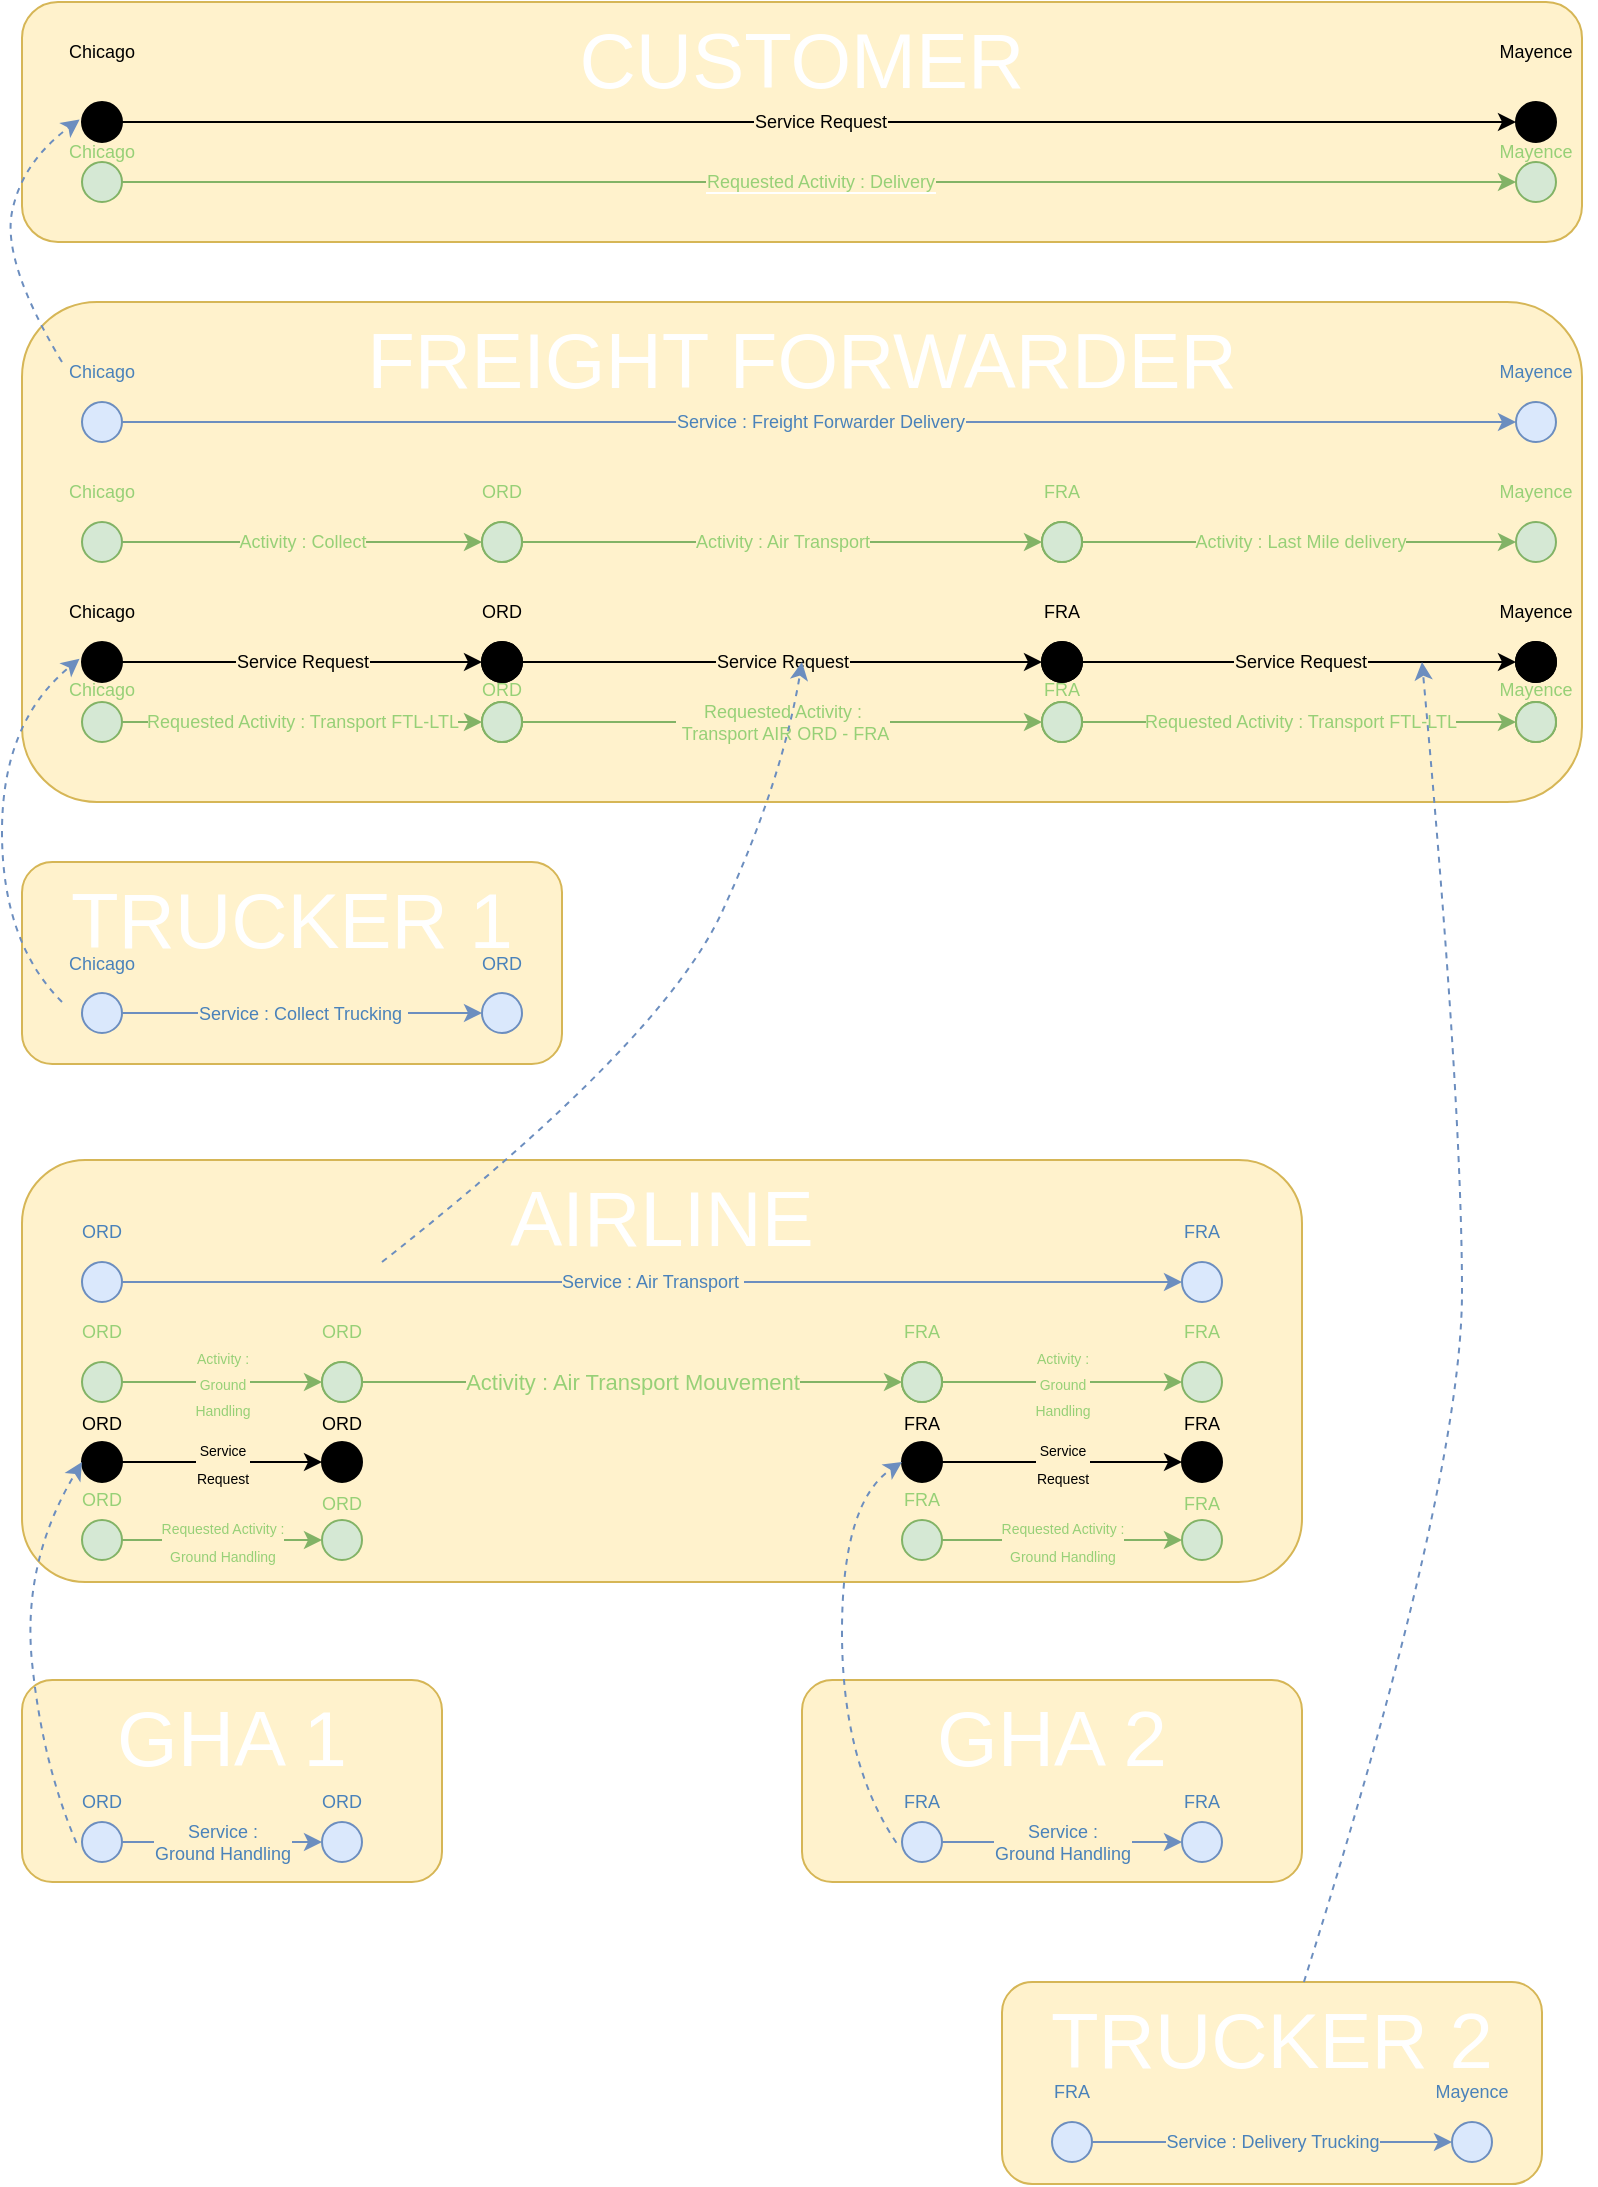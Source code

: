 <mxfile version="20.2.3" type="device"><diagram id="XzQ4IPcyaXoA3SfGel11" name="Page-1"><mxGraphModel dx="917" dy="548" grid="0" gridSize="10" guides="1" tooltips="1" connect="1" arrows="1" fold="1" page="1" pageScale="1" pageWidth="827" pageHeight="1169" math="0" shadow="0"><root><mxCell id="0"/><mxCell id="1" parent="0"/><mxCell id="B-zjgrYB6mLhKeow5yjg-232" value="&lt;font style=&quot;font-size: 39px;&quot;&gt;TRUCKER 2&lt;/font&gt;" style="rounded=1;whiteSpace=wrap;html=1;fontSize=9;strokeColor=#d6b656;fillColor=#fff2cc;fontColor=#FFFFFF;verticalAlign=top;" vertex="1" parent="1"><mxGeometry x="530" y="1060" width="270" height="101" as="geometry"/></mxCell><mxCell id="B-zjgrYB6mLhKeow5yjg-231" value="&lt;font style=&quot;font-size: 39px;&quot;&gt;GHA 2&lt;/font&gt;" style="rounded=1;whiteSpace=wrap;html=1;fontSize=9;strokeColor=#d6b656;fillColor=#fff2cc;fontColor=#FFFFFF;verticalAlign=top;" vertex="1" parent="1"><mxGeometry x="430" y="909" width="250" height="101" as="geometry"/></mxCell><mxCell id="B-zjgrYB6mLhKeow5yjg-229" value="&lt;font style=&quot;font-size: 39px;&quot;&gt;GHA 1&lt;/font&gt;" style="rounded=1;whiteSpace=wrap;html=1;fontSize=9;strokeColor=#d6b656;fillColor=#fff2cc;fontColor=#FFFFFF;verticalAlign=top;" vertex="1" parent="1"><mxGeometry x="40" y="909" width="210" height="101" as="geometry"/></mxCell><mxCell id="B-zjgrYB6mLhKeow5yjg-228" value="&lt;font style=&quot;font-size: 39px;&quot;&gt;AIRLINE&lt;/font&gt;" style="rounded=1;whiteSpace=wrap;html=1;fontSize=9;strokeColor=#d6b656;fillColor=#fff2cc;fontColor=#FFFFFF;verticalAlign=top;" vertex="1" parent="1"><mxGeometry x="40" y="649" width="640" height="211" as="geometry"/></mxCell><mxCell id="B-zjgrYB6mLhKeow5yjg-227" value="&lt;font style=&quot;font-size: 39px;&quot;&gt;TRUCKER 1&lt;/font&gt;" style="rounded=1;whiteSpace=wrap;html=1;fontSize=9;strokeColor=#d6b656;fillColor=#fff2cc;fontColor=#FFFFFF;verticalAlign=top;" vertex="1" parent="1"><mxGeometry x="40" y="500" width="270" height="101" as="geometry"/></mxCell><mxCell id="B-zjgrYB6mLhKeow5yjg-226" value="&lt;font style=&quot;font-size: 39px;&quot;&gt;FREIGHT FORWARDER&lt;/font&gt;" style="rounded=1;whiteSpace=wrap;html=1;fontSize=9;strokeColor=#d6b656;fillColor=#fff2cc;fontColor=#FFFFFF;verticalAlign=top;" vertex="1" parent="1"><mxGeometry x="40" y="220" width="780" height="250" as="geometry"/></mxCell><mxCell id="B-zjgrYB6mLhKeow5yjg-225" value="&lt;font style=&quot;font-size: 39px;&quot;&gt;CUSTOMER&lt;/font&gt;" style="rounded=1;whiteSpace=wrap;html=1;fontSize=9;strokeColor=#d6b656;fillColor=#fff2cc;fontColor=#FFFFFF;verticalAlign=top;" vertex="1" parent="1"><mxGeometry x="40" y="70" width="780" height="120" as="geometry"/></mxCell><mxCell id="B-zjgrYB6mLhKeow5yjg-1" value="&lt;font style=&quot;font-size: 9px;&quot;&gt;Service Request&lt;/font&gt;" style="endArrow=classic;html=1;rounded=0;startArrow=none;entryX=0;entryY=0.5;entryDx=0;entryDy=0;fontSize=9;labelBackgroundColor=#FFF2CC;" edge="1" parent="1" source="B-zjgrYB6mLhKeow5yjg-2" target="B-zjgrYB6mLhKeow5yjg-4"><mxGeometry width="50" height="50" relative="1" as="geometry"><mxPoint x="80" y="130" as="sourcePoint"/><mxPoint x="1000" y="130" as="targetPoint"/><Array as="points"><mxPoint x="440" y="130"/></Array></mxGeometry></mxCell><mxCell id="B-zjgrYB6mLhKeow5yjg-2" value="" style="ellipse;whiteSpace=wrap;html=1;fillColor=#000000;fontSize=9;" vertex="1" parent="1"><mxGeometry x="70" y="120" width="20" height="20" as="geometry"/></mxCell><mxCell id="B-zjgrYB6mLhKeow5yjg-3" value="" style="endArrow=none;html=1;rounded=0;fontSize=9;" edge="1" parent="1" target="B-zjgrYB6mLhKeow5yjg-2"><mxGeometry width="50" height="50" relative="1" as="geometry"><mxPoint x="80" y="130" as="sourcePoint"/><mxPoint x="1000" y="130" as="targetPoint"/></mxGeometry></mxCell><mxCell id="B-zjgrYB6mLhKeow5yjg-4" value="" style="ellipse;whiteSpace=wrap;html=1;strokeColor=#000000;fillColor=#000000;fontSize=9;" vertex="1" parent="1"><mxGeometry x="787" y="120" width="20" height="20" as="geometry"/></mxCell><mxCell id="B-zjgrYB6mLhKeow5yjg-5" value="Chicago" style="text;html=1;strokeColor=none;fillColor=none;align=center;verticalAlign=middle;whiteSpace=wrap;rounded=0;fontSize=9;" vertex="1" parent="1"><mxGeometry x="50" y="80" width="60" height="30" as="geometry"/></mxCell><mxCell id="B-zjgrYB6mLhKeow5yjg-6" value="Mayence" style="text;html=1;strokeColor=none;fillColor=none;align=center;verticalAlign=middle;whiteSpace=wrap;rounded=0;fontSize=9;" vertex="1" parent="1"><mxGeometry x="767" y="80" width="60" height="30" as="geometry"/></mxCell><mxCell id="B-zjgrYB6mLhKeow5yjg-13" value="&lt;font color=&quot;#4a82ba&quot; style=&quot;font-size: 9px;&quot;&gt;Service : Freight Forwarder Delivery&lt;/font&gt;" style="endArrow=classic;html=1;rounded=0;startArrow=none;fillColor=#dae8fc;strokeColor=#6c8ebf;entryX=0;entryY=0.5;entryDx=0;entryDy=0;fontSize=9;labelBackgroundColor=#FFF2CC;" edge="1" parent="1" source="B-zjgrYB6mLhKeow5yjg-14" target="B-zjgrYB6mLhKeow5yjg-16"><mxGeometry width="50" height="50" relative="1" as="geometry"><mxPoint x="80" y="280" as="sourcePoint"/><mxPoint x="1010" y="280" as="targetPoint"/></mxGeometry></mxCell><mxCell id="B-zjgrYB6mLhKeow5yjg-14" value="" style="ellipse;whiteSpace=wrap;html=1;fillColor=#dae8fc;strokeColor=#6c8ebf;fontSize=9;" vertex="1" parent="1"><mxGeometry x="70" y="270" width="20" height="20" as="geometry"/></mxCell><mxCell id="B-zjgrYB6mLhKeow5yjg-15" value="" style="endArrow=none;html=1;rounded=0;fontSize=9;" edge="1" parent="1" target="B-zjgrYB6mLhKeow5yjg-14"><mxGeometry width="50" height="50" relative="1" as="geometry"><mxPoint x="80" y="280" as="sourcePoint"/><mxPoint x="1000" y="280" as="targetPoint"/></mxGeometry></mxCell><mxCell id="B-zjgrYB6mLhKeow5yjg-16" value="" style="ellipse;whiteSpace=wrap;html=1;strokeColor=#6c8ebf;fillColor=#dae8fc;fontSize=9;" vertex="1" parent="1"><mxGeometry x="787" y="270" width="20" height="20" as="geometry"/></mxCell><mxCell id="B-zjgrYB6mLhKeow5yjg-17" value="&lt;font color=&quot;#4a82ba&quot; style=&quot;font-size: 9px;&quot;&gt;Chicago&lt;/font&gt;" style="text;html=1;strokeColor=none;fillColor=none;align=center;verticalAlign=middle;whiteSpace=wrap;rounded=0;fontSize=9;" vertex="1" parent="1"><mxGeometry x="50" y="240" width="60" height="30" as="geometry"/></mxCell><mxCell id="B-zjgrYB6mLhKeow5yjg-18" value="&lt;font color=&quot;#4a82ba&quot; style=&quot;font-size: 9px;&quot;&gt;Mayence&lt;/font&gt;" style="text;html=1;strokeColor=none;fillColor=none;align=center;verticalAlign=middle;whiteSpace=wrap;rounded=0;fontSize=9;" vertex="1" parent="1"><mxGeometry x="767" y="240" width="60" height="30" as="geometry"/></mxCell><mxCell id="B-zjgrYB6mLhKeow5yjg-19" value="&lt;font style=&quot;font-size: 9px; background-color: rgb(255, 242, 204);&quot; color=&quot;#97d077&quot;&gt;Requested Activity : Delivery&lt;/font&gt;" style="endArrow=classic;html=1;rounded=0;startArrow=none;fillColor=#d5e8d4;strokeColor=#82b366;entryX=0;entryY=0.5;entryDx=0;entryDy=0;fontSize=9;" edge="1" parent="1" source="B-zjgrYB6mLhKeow5yjg-20" target="B-zjgrYB6mLhKeow5yjg-22"><mxGeometry width="50" height="50" relative="1" as="geometry"><mxPoint x="80" y="160" as="sourcePoint"/><mxPoint x="1000" y="160" as="targetPoint"/></mxGeometry></mxCell><mxCell id="B-zjgrYB6mLhKeow5yjg-20" value="" style="ellipse;whiteSpace=wrap;html=1;fillColor=#d5e8d4;strokeColor=#82b366;fontSize=9;" vertex="1" parent="1"><mxGeometry x="70" y="150" width="20" height="20" as="geometry"/></mxCell><mxCell id="B-zjgrYB6mLhKeow5yjg-21" value="" style="endArrow=none;html=1;rounded=0;fontSize=9;" edge="1" parent="1" target="B-zjgrYB6mLhKeow5yjg-20"><mxGeometry width="50" height="50" relative="1" as="geometry"><mxPoint x="80" y="160" as="sourcePoint"/><mxPoint x="1000" y="160" as="targetPoint"/></mxGeometry></mxCell><mxCell id="B-zjgrYB6mLhKeow5yjg-22" value="" style="ellipse;whiteSpace=wrap;html=1;strokeColor=#82b366;fillColor=#d5e8d4;fontSize=9;" vertex="1" parent="1"><mxGeometry x="787" y="150" width="20" height="20" as="geometry"/></mxCell><mxCell id="B-zjgrYB6mLhKeow5yjg-23" value="&lt;font color=&quot;#97d077&quot; style=&quot;font-size: 9px;&quot;&gt;Chicago&lt;/font&gt;" style="text;html=1;strokeColor=none;fillColor=none;align=center;verticalAlign=middle;whiteSpace=wrap;rounded=0;fontSize=9;" vertex="1" parent="1"><mxGeometry x="50" y="130" width="60" height="30" as="geometry"/></mxCell><mxCell id="B-zjgrYB6mLhKeow5yjg-24" value="&lt;font color=&quot;#97d077&quot; style=&quot;font-size: 9px;&quot;&gt;Mayence&lt;/font&gt;" style="text;html=1;strokeColor=none;fillColor=none;align=center;verticalAlign=middle;whiteSpace=wrap;rounded=0;fontSize=9;" vertex="1" parent="1"><mxGeometry x="767" y="130" width="60" height="30" as="geometry"/></mxCell><mxCell id="B-zjgrYB6mLhKeow5yjg-27" value="" style="endArrow=none;html=1;rounded=0;fontSize=9;" edge="1" parent="1"><mxGeometry width="50" height="50" relative="1" as="geometry"><mxPoint x="80" y="310" as="sourcePoint"/><mxPoint x="80" y="310" as="targetPoint"/></mxGeometry></mxCell><mxCell id="B-zjgrYB6mLhKeow5yjg-28" value="&lt;font color=&quot;#97d077&quot; style=&quot;font-size: 9px;&quot;&gt;Activity : Collect&lt;/font&gt;" style="endArrow=classic;html=1;rounded=0;startArrow=none;fillColor=#d5e8d4;strokeColor=#82b366;entryX=0;entryY=0.5;entryDx=0;entryDy=0;fontSize=9;labelBackgroundColor=#FFF2CC;" edge="1" parent="1" source="B-zjgrYB6mLhKeow5yjg-29" target="B-zjgrYB6mLhKeow5yjg-31"><mxGeometry width="50" height="50" relative="1" as="geometry"><mxPoint x="80" y="340" as="sourcePoint"/><mxPoint x="1000" y="340" as="targetPoint"/></mxGeometry></mxCell><mxCell id="B-zjgrYB6mLhKeow5yjg-29" value="" style="ellipse;whiteSpace=wrap;html=1;fillColor=#d5e8d4;strokeColor=#82b366;fontSize=9;" vertex="1" parent="1"><mxGeometry x="70" y="330" width="20" height="20" as="geometry"/></mxCell><mxCell id="B-zjgrYB6mLhKeow5yjg-30" value="" style="endArrow=none;html=1;rounded=0;fontSize=9;" edge="1" parent="1" target="B-zjgrYB6mLhKeow5yjg-29"><mxGeometry width="50" height="50" relative="1" as="geometry"><mxPoint x="80" y="340" as="sourcePoint"/><mxPoint x="1000" y="340" as="targetPoint"/></mxGeometry></mxCell><mxCell id="B-zjgrYB6mLhKeow5yjg-31" value="" style="ellipse;whiteSpace=wrap;html=1;strokeColor=#82b366;fillColor=#d5e8d4;fontSize=9;" vertex="1" parent="1"><mxGeometry x="270" y="330" width="20" height="20" as="geometry"/></mxCell><mxCell id="B-zjgrYB6mLhKeow5yjg-32" value="&lt;font color=&quot;#97d077&quot; style=&quot;font-size: 9px;&quot;&gt;Chicago&lt;/font&gt;" style="text;html=1;strokeColor=none;fillColor=none;align=center;verticalAlign=middle;whiteSpace=wrap;rounded=0;fontSize=9;" vertex="1" parent="1"><mxGeometry x="50" y="300" width="60" height="30" as="geometry"/></mxCell><mxCell id="B-zjgrYB6mLhKeow5yjg-33" value="&lt;font color=&quot;#97d077&quot; style=&quot;font-size: 9px;&quot;&gt;ORD&lt;/font&gt;" style="text;html=1;strokeColor=none;fillColor=none;align=center;verticalAlign=middle;whiteSpace=wrap;rounded=0;fontSize=9;" vertex="1" parent="1"><mxGeometry x="250" y="300" width="60" height="30" as="geometry"/></mxCell><mxCell id="B-zjgrYB6mLhKeow5yjg-34" value="" style="curved=1;endArrow=classic;html=1;rounded=0;dashed=1;fontColor=#97D077;fillColor=#dae8fc;strokeColor=#6c8ebf;entryX=0.313;entryY=-0.04;entryDx=0;entryDy=0;entryPerimeter=0;" edge="1" parent="1" target="B-zjgrYB6mLhKeow5yjg-23"><mxGeometry width="50" height="50" relative="1" as="geometry"><mxPoint x="60" y="250" as="sourcePoint"/><mxPoint x="60" y="130" as="targetPoint"/><Array as="points"><mxPoint x="30" y="200"/><mxPoint x="40" y="150"/></Array></mxGeometry></mxCell><mxCell id="B-zjgrYB6mLhKeow5yjg-35" value="" style="endArrow=none;html=1;rounded=0;fontSize=9;" edge="1" parent="1"><mxGeometry width="50" height="50" relative="1" as="geometry"><mxPoint x="280" y="310" as="sourcePoint"/><mxPoint x="280" y="310" as="targetPoint"/></mxGeometry></mxCell><mxCell id="B-zjgrYB6mLhKeow5yjg-36" value="&lt;font color=&quot;#97d077&quot; style=&quot;font-size: 9px;&quot;&gt;Activity : Air Transport&lt;/font&gt;" style="endArrow=classic;html=1;rounded=0;startArrow=none;fillColor=#d5e8d4;strokeColor=#82b366;entryX=0;entryY=0.5;entryDx=0;entryDy=0;fontSize=9;labelBackgroundColor=#FFF2CC;" edge="1" parent="1" source="B-zjgrYB6mLhKeow5yjg-37" target="B-zjgrYB6mLhKeow5yjg-39"><mxGeometry width="50" height="50" relative="1" as="geometry"><mxPoint x="370" y="340" as="sourcePoint"/><mxPoint x="1290" y="340" as="targetPoint"/></mxGeometry></mxCell><mxCell id="B-zjgrYB6mLhKeow5yjg-37" value="" style="ellipse;whiteSpace=wrap;html=1;fillColor=#d5e8d4;strokeColor=#82b366;fontSize=9;" vertex="1" parent="1"><mxGeometry x="270" y="330" width="20" height="20" as="geometry"/></mxCell><mxCell id="B-zjgrYB6mLhKeow5yjg-38" value="" style="endArrow=none;html=1;rounded=0;fontSize=9;" edge="1" parent="1" target="B-zjgrYB6mLhKeow5yjg-37"><mxGeometry width="50" height="50" relative="1" as="geometry"><mxPoint x="280" y="340" as="sourcePoint"/><mxPoint x="1200" y="340" as="targetPoint"/></mxGeometry></mxCell><mxCell id="B-zjgrYB6mLhKeow5yjg-39" value="" style="ellipse;whiteSpace=wrap;html=1;strokeColor=#82b366;fillColor=#d5e8d4;fontSize=9;" vertex="1" parent="1"><mxGeometry x="550" y="330" width="20" height="20" as="geometry"/></mxCell><mxCell id="B-zjgrYB6mLhKeow5yjg-41" value="&lt;font color=&quot;#97d077&quot; style=&quot;font-size: 9px;&quot;&gt;FRA&lt;/font&gt;" style="text;html=1;strokeColor=none;fillColor=none;align=center;verticalAlign=middle;whiteSpace=wrap;rounded=0;fontSize=9;" vertex="1" parent="1"><mxGeometry x="530" y="300" width="60" height="30" as="geometry"/></mxCell><mxCell id="B-zjgrYB6mLhKeow5yjg-49" value="" style="ellipse;whiteSpace=wrap;html=1;strokeColor=#82b366;fillColor=#d5e8d4;fontSize=9;" vertex="1" parent="1"><mxGeometry x="550" y="330" width="20" height="20" as="geometry"/></mxCell><mxCell id="B-zjgrYB6mLhKeow5yjg-50" value="" style="endArrow=none;html=1;rounded=0;fontSize=9;" edge="1" parent="1"><mxGeometry width="50" height="50" relative="1" as="geometry"><mxPoint x="560" y="310" as="sourcePoint"/><mxPoint x="560" y="310" as="targetPoint"/></mxGeometry></mxCell><mxCell id="B-zjgrYB6mLhKeow5yjg-51" value="&lt;font color=&quot;#97d077&quot; style=&quot;font-size: 9px;&quot;&gt;Activity : Last Mile delivery&lt;/font&gt;" style="endArrow=classic;html=1;rounded=0;startArrow=none;fillColor=#d5e8d4;strokeColor=#82b366;entryX=0;entryY=0.5;entryDx=0;entryDy=0;fontSize=9;labelBackgroundColor=#FFF2CC;" edge="1" parent="1" source="B-zjgrYB6mLhKeow5yjg-52" target="B-zjgrYB6mLhKeow5yjg-54"><mxGeometry width="50" height="50" relative="1" as="geometry"><mxPoint x="507" y="340" as="sourcePoint"/><mxPoint x="1427" y="340" as="targetPoint"/></mxGeometry></mxCell><mxCell id="B-zjgrYB6mLhKeow5yjg-52" value="" style="ellipse;whiteSpace=wrap;html=1;fillColor=#d5e8d4;strokeColor=#82b366;fontSize=9;" vertex="1" parent="1"><mxGeometry x="550" y="330" width="20" height="20" as="geometry"/></mxCell><mxCell id="B-zjgrYB6mLhKeow5yjg-53" value="" style="endArrow=none;html=1;rounded=0;fontSize=9;" edge="1" parent="1" target="B-zjgrYB6mLhKeow5yjg-52"><mxGeometry width="50" height="50" relative="1" as="geometry"><mxPoint x="560" y="340" as="sourcePoint"/><mxPoint x="1480" y="340" as="targetPoint"/></mxGeometry></mxCell><mxCell id="B-zjgrYB6mLhKeow5yjg-54" value="" style="ellipse;whiteSpace=wrap;html=1;strokeColor=#82b366;fillColor=#d5e8d4;fontSize=9;" vertex="1" parent="1"><mxGeometry x="787" y="330" width="20" height="20" as="geometry"/></mxCell><mxCell id="B-zjgrYB6mLhKeow5yjg-55" value="&lt;font color=&quot;#97d077&quot; style=&quot;font-size: 9px;&quot;&gt;Mayence&lt;/font&gt;" style="text;html=1;strokeColor=none;fillColor=none;align=center;verticalAlign=middle;whiteSpace=wrap;rounded=0;fontSize=9;" vertex="1" parent="1"><mxGeometry x="767" y="300" width="60" height="30" as="geometry"/></mxCell><mxCell id="B-zjgrYB6mLhKeow5yjg-56" value="Service Request" style="endArrow=classic;html=1;rounded=0;startArrow=none;exitX=1;exitY=0.5;exitDx=0;exitDy=0;entryX=0;entryY=0.5;entryDx=0;entryDy=0;fontSize=9;labelBackgroundColor=#FFF2CC;" edge="1" parent="1" source="B-zjgrYB6mLhKeow5yjg-57" target="B-zjgrYB6mLhKeow5yjg-59"><mxGeometry width="50" height="50" relative="1" as="geometry"><mxPoint x="80" y="400" as="sourcePoint"/><mxPoint x="1000" y="400" as="targetPoint"/></mxGeometry></mxCell><mxCell id="B-zjgrYB6mLhKeow5yjg-57" value="" style="ellipse;whiteSpace=wrap;html=1;fillColor=#000000;fontSize=9;" vertex="1" parent="1"><mxGeometry x="70" y="390" width="20" height="20" as="geometry"/></mxCell><mxCell id="B-zjgrYB6mLhKeow5yjg-58" value="" style="endArrow=none;html=1;rounded=0;fontSize=9;" edge="1" parent="1" target="B-zjgrYB6mLhKeow5yjg-57"><mxGeometry width="50" height="50" relative="1" as="geometry"><mxPoint x="80" y="400" as="sourcePoint"/><mxPoint x="1000" y="400" as="targetPoint"/></mxGeometry></mxCell><mxCell id="B-zjgrYB6mLhKeow5yjg-60" value="Chicago" style="text;html=1;strokeColor=none;fillColor=none;align=center;verticalAlign=middle;whiteSpace=wrap;rounded=0;fontSize=9;" vertex="1" parent="1"><mxGeometry x="50" y="360" width="60" height="30" as="geometry"/></mxCell><mxCell id="B-zjgrYB6mLhKeow5yjg-61" value="ORD" style="text;html=1;strokeColor=none;fillColor=none;align=center;verticalAlign=middle;whiteSpace=wrap;rounded=0;fontSize=9;" vertex="1" parent="1"><mxGeometry x="250" y="360" width="60" height="30" as="geometry"/></mxCell><mxCell id="B-zjgrYB6mLhKeow5yjg-59" value="" style="ellipse;whiteSpace=wrap;html=1;strokeColor=#000000;fillColor=#000000;fontSize=9;" vertex="1" parent="1"><mxGeometry x="270" y="390" width="20" height="20" as="geometry"/></mxCell><mxCell id="B-zjgrYB6mLhKeow5yjg-69" value="" style="endArrow=none;html=1;rounded=0;fontSize=9;" edge="1" parent="1"><mxGeometry width="50" height="50" relative="1" as="geometry"><mxPoint x="80.0" y="400" as="sourcePoint"/><mxPoint x="80.0" y="400" as="targetPoint"/></mxGeometry></mxCell><mxCell id="B-zjgrYB6mLhKeow5yjg-70" value="&lt;font color=&quot;#97d077&quot; style=&quot;font-size: 9px;&quot;&gt;Requested Activity : Transport FTL-LTL&lt;/font&gt;" style="endArrow=classic;html=1;rounded=0;startArrow=none;fillColor=#d5e8d4;strokeColor=#82b366;entryX=0;entryY=0.5;entryDx=0;entryDy=0;fontSize=9;labelBackgroundColor=#FFF2CC;" edge="1" parent="1" source="B-zjgrYB6mLhKeow5yjg-71" target="B-zjgrYB6mLhKeow5yjg-73"><mxGeometry width="50" height="50" relative="1" as="geometry"><mxPoint x="80" y="430" as="sourcePoint"/><mxPoint x="1000" y="430" as="targetPoint"/></mxGeometry></mxCell><mxCell id="B-zjgrYB6mLhKeow5yjg-71" value="" style="ellipse;whiteSpace=wrap;html=1;fillColor=#d5e8d4;strokeColor=#82b366;fontSize=9;" vertex="1" parent="1"><mxGeometry x="70" y="420" width="20" height="20" as="geometry"/></mxCell><mxCell id="B-zjgrYB6mLhKeow5yjg-73" value="" style="ellipse;whiteSpace=wrap;html=1;strokeColor=#82b366;fillColor=#d5e8d4;fontSize=9;" vertex="1" parent="1"><mxGeometry x="270" y="420" width="20" height="20" as="geometry"/></mxCell><mxCell id="B-zjgrYB6mLhKeow5yjg-74" value="&lt;font color=&quot;#97d077&quot; style=&quot;font-size: 9px;&quot;&gt;Chicago&lt;/font&gt;" style="text;html=1;strokeColor=none;fillColor=none;align=center;verticalAlign=middle;whiteSpace=wrap;rounded=0;fontSize=9;" vertex="1" parent="1"><mxGeometry x="50" y="399" width="60" height="30" as="geometry"/></mxCell><mxCell id="B-zjgrYB6mLhKeow5yjg-75" value="&lt;font color=&quot;#97d077&quot; style=&quot;font-size: 9px;&quot;&gt;ORD&lt;/font&gt;" style="text;html=1;strokeColor=none;fillColor=none;align=center;verticalAlign=middle;whiteSpace=wrap;rounded=0;fontSize=9;" vertex="1" parent="1"><mxGeometry x="250" y="399" width="60" height="30" as="geometry"/></mxCell><mxCell id="B-zjgrYB6mLhKeow5yjg-76" value="" style="endArrow=none;html=1;rounded=0;fontSize=9;" edge="1" parent="1"><mxGeometry width="50" height="50" relative="1" as="geometry"><mxPoint x="280" y="400" as="sourcePoint"/><mxPoint x="280" y="400" as="targetPoint"/></mxGeometry></mxCell><mxCell id="B-zjgrYB6mLhKeow5yjg-77" value="" style="ellipse;whiteSpace=wrap;html=1;fillColor=#d5e8d4;strokeColor=#82b366;fontSize=9;" vertex="1" parent="1"><mxGeometry x="270" y="420" width="20" height="20" as="geometry"/></mxCell><mxCell id="B-zjgrYB6mLhKeow5yjg-78" value="" style="endArrow=none;html=1;rounded=0;fontSize=9;" edge="1" parent="1" target="B-zjgrYB6mLhKeow5yjg-77"><mxGeometry width="50" height="50" relative="1" as="geometry"><mxPoint x="280" y="430" as="sourcePoint"/><mxPoint x="1200" y="430" as="targetPoint"/></mxGeometry></mxCell><mxCell id="B-zjgrYB6mLhKeow5yjg-79" value="&lt;font color=&quot;#4a82ba&quot; style=&quot;font-size: 9px;&quot;&gt;Service : Collect Trucking&amp;nbsp;&lt;/font&gt;" style="endArrow=classic;html=1;rounded=0;startArrow=none;fillColor=#dae8fc;strokeColor=#6c8ebf;entryX=0;entryY=0.5;entryDx=0;entryDy=0;fontSize=9;labelBackgroundColor=#FFF2CC;" edge="1" parent="1" source="B-zjgrYB6mLhKeow5yjg-80" target="B-zjgrYB6mLhKeow5yjg-82"><mxGeometry width="50" height="50" relative="1" as="geometry"><mxPoint x="80" y="575.5" as="sourcePoint"/><mxPoint x="1010.0" y="575.5" as="targetPoint"/></mxGeometry></mxCell><mxCell id="B-zjgrYB6mLhKeow5yjg-80" value="" style="ellipse;whiteSpace=wrap;html=1;fillColor=#dae8fc;strokeColor=#6c8ebf;fontSize=9;" vertex="1" parent="1"><mxGeometry x="70" y="565.5" width="20" height="20" as="geometry"/></mxCell><mxCell id="B-zjgrYB6mLhKeow5yjg-82" value="" style="ellipse;whiteSpace=wrap;html=1;strokeColor=#6c8ebf;fillColor=#dae8fc;fontSize=9;" vertex="1" parent="1"><mxGeometry x="270" y="565.5" width="20" height="20" as="geometry"/></mxCell><mxCell id="B-zjgrYB6mLhKeow5yjg-83" value="&lt;font color=&quot;#4a82ba&quot; style=&quot;font-size: 9px;&quot;&gt;Chicago&lt;/font&gt;" style="text;html=1;strokeColor=none;fillColor=none;align=center;verticalAlign=middle;whiteSpace=wrap;rounded=0;fontSize=9;" vertex="1" parent="1"><mxGeometry x="50" y="535.5" width="60" height="30" as="geometry"/></mxCell><mxCell id="B-zjgrYB6mLhKeow5yjg-84" value="&lt;font color=&quot;#4a82ba&quot; style=&quot;font-size: 9px;&quot;&gt;ORD&lt;/font&gt;" style="text;html=1;strokeColor=none;fillColor=none;align=center;verticalAlign=middle;whiteSpace=wrap;rounded=0;fontSize=9;" vertex="1" parent="1"><mxGeometry x="250" y="535.5" width="60" height="30" as="geometry"/></mxCell><mxCell id="B-zjgrYB6mLhKeow5yjg-85" value="Service Request" style="endArrow=classic;html=1;rounded=0;startArrow=none;exitX=1;exitY=0.5;exitDx=0;exitDy=0;entryX=0;entryY=0.5;entryDx=0;entryDy=0;fontSize=9;labelBackgroundColor=#FFF2CC;" edge="1" parent="1" source="B-zjgrYB6mLhKeow5yjg-86" target="B-zjgrYB6mLhKeow5yjg-90"><mxGeometry width="50" height="50" relative="1" as="geometry"><mxPoint x="370" y="400" as="sourcePoint"/><mxPoint x="1290" y="400" as="targetPoint"/></mxGeometry></mxCell><mxCell id="B-zjgrYB6mLhKeow5yjg-86" value="" style="ellipse;whiteSpace=wrap;html=1;fillColor=#000000;fontSize=9;" vertex="1" parent="1"><mxGeometry x="270" y="390" width="20" height="20" as="geometry"/></mxCell><mxCell id="B-zjgrYB6mLhKeow5yjg-87" value="" style="endArrow=none;html=1;rounded=0;fontSize=9;" edge="1" parent="1" target="B-zjgrYB6mLhKeow5yjg-86"><mxGeometry width="50" height="50" relative="1" as="geometry"><mxPoint x="280.0" y="400" as="sourcePoint"/><mxPoint x="1200" y="400" as="targetPoint"/></mxGeometry></mxCell><mxCell id="B-zjgrYB6mLhKeow5yjg-89" value="FRA" style="text;html=1;strokeColor=none;fillColor=none;align=center;verticalAlign=middle;whiteSpace=wrap;rounded=0;fontSize=9;" vertex="1" parent="1"><mxGeometry x="530" y="360" width="60" height="30" as="geometry"/></mxCell><mxCell id="B-zjgrYB6mLhKeow5yjg-90" value="" style="ellipse;whiteSpace=wrap;html=1;strokeColor=#000000;fillColor=#000000;fontSize=9;" vertex="1" parent="1"><mxGeometry x="550" y="390" width="20" height="20" as="geometry"/></mxCell><mxCell id="B-zjgrYB6mLhKeow5yjg-91" value="" style="endArrow=none;html=1;rounded=0;fontSize=9;" edge="1" parent="1"><mxGeometry width="50" height="50" relative="1" as="geometry"><mxPoint x="280.0" y="400" as="sourcePoint"/><mxPoint x="280.0" y="400" as="targetPoint"/></mxGeometry></mxCell><mxCell id="B-zjgrYB6mLhKeow5yjg-92" value="&lt;font color=&quot;#97d077&quot; style=&quot;font-size: 9px;&quot;&gt;Requested Activity :&lt;br&gt;&amp;nbsp;Transport AIR ORD - FRA&lt;/font&gt;" style="endArrow=classic;html=1;rounded=0;startArrow=none;fillColor=#d5e8d4;strokeColor=#82b366;entryX=0;entryY=0.5;entryDx=0;entryDy=0;fontSize=9;labelBackgroundColor=#FFF2CC;" edge="1" parent="1" source="B-zjgrYB6mLhKeow5yjg-93" target="B-zjgrYB6mLhKeow5yjg-95"><mxGeometry width="50" height="50" relative="1" as="geometry"><mxPoint x="370" y="430" as="sourcePoint"/><mxPoint x="1290" y="430" as="targetPoint"/></mxGeometry></mxCell><mxCell id="B-zjgrYB6mLhKeow5yjg-93" value="" style="ellipse;whiteSpace=wrap;html=1;fillColor=#d5e8d4;strokeColor=#82b366;fontSize=9;" vertex="1" parent="1"><mxGeometry x="270" y="420" width="20" height="20" as="geometry"/></mxCell><mxCell id="B-zjgrYB6mLhKeow5yjg-95" value="" style="ellipse;whiteSpace=wrap;html=1;strokeColor=#82b366;fillColor=#d5e8d4;fontSize=9;" vertex="1" parent="1"><mxGeometry x="550" y="420" width="20" height="20" as="geometry"/></mxCell><mxCell id="B-zjgrYB6mLhKeow5yjg-97" value="&lt;font color=&quot;#97d077&quot; style=&quot;font-size: 9px;&quot;&gt;FRA&lt;/font&gt;" style="text;html=1;strokeColor=none;fillColor=none;align=center;verticalAlign=middle;whiteSpace=wrap;rounded=0;fontSize=9;" vertex="1" parent="1"><mxGeometry x="530" y="399" width="60" height="30" as="geometry"/></mxCell><mxCell id="B-zjgrYB6mLhKeow5yjg-98" value="" style="endArrow=none;html=1;rounded=0;fontSize=9;" edge="1" parent="1"><mxGeometry width="50" height="50" relative="1" as="geometry"><mxPoint x="560" y="400" as="sourcePoint"/><mxPoint x="560" y="400" as="targetPoint"/></mxGeometry></mxCell><mxCell id="B-zjgrYB6mLhKeow5yjg-99" value="" style="ellipse;whiteSpace=wrap;html=1;fillColor=#d5e8d4;strokeColor=#82b366;fontSize=9;" vertex="1" parent="1"><mxGeometry x="550" y="420" width="20" height="20" as="geometry"/></mxCell><mxCell id="B-zjgrYB6mLhKeow5yjg-100" value="" style="endArrow=none;html=1;rounded=0;fontSize=9;" edge="1" parent="1" target="B-zjgrYB6mLhKeow5yjg-99"><mxGeometry width="50" height="50" relative="1" as="geometry"><mxPoint x="560" y="430" as="sourcePoint"/><mxPoint x="1480" y="430" as="targetPoint"/></mxGeometry></mxCell><mxCell id="B-zjgrYB6mLhKeow5yjg-101" value="" style="curved=1;endArrow=classic;html=1;rounded=0;dashed=1;fontColor=#97D077;targetPerimeterSpacing=0;fillColor=#dae8fc;strokeColor=#6c8ebf;fontSize=9;entryX=0.313;entryY=-0.02;entryDx=0;entryDy=0;entryPerimeter=0;" edge="1" parent="1" target="B-zjgrYB6mLhKeow5yjg-74"><mxGeometry width="50" height="50" relative="1" as="geometry"><mxPoint x="60" y="570" as="sourcePoint"/><mxPoint x="40" y="430" as="targetPoint"/><Array as="points"><mxPoint x="30" y="540"/><mxPoint x="30" y="430"/></Array></mxGeometry></mxCell><mxCell id="B-zjgrYB6mLhKeow5yjg-102" value="&lt;font color=&quot;#4a82ba&quot; style=&quot;font-size: 9px;&quot;&gt;Service : Air Transport&amp;nbsp;&lt;/font&gt;" style="endArrow=classic;html=1;rounded=0;startArrow=none;fillColor=#dae8fc;strokeColor=#6c8ebf;entryX=0;entryY=0.5;entryDx=0;entryDy=0;fontSize=9;labelBackgroundColor=#FFF2CC;" edge="1" parent="1" source="B-zjgrYB6mLhKeow5yjg-103" target="B-zjgrYB6mLhKeow5yjg-105"><mxGeometry width="50" height="50" relative="1" as="geometry"><mxPoint x="80" y="710" as="sourcePoint"/><mxPoint x="1010.0" y="710" as="targetPoint"/></mxGeometry></mxCell><mxCell id="B-zjgrYB6mLhKeow5yjg-103" value="" style="ellipse;whiteSpace=wrap;html=1;fillColor=#dae8fc;strokeColor=#6c8ebf;fontSize=9;" vertex="1" parent="1"><mxGeometry x="70" y="700" width="20" height="20" as="geometry"/></mxCell><mxCell id="B-zjgrYB6mLhKeow5yjg-105" value="" style="ellipse;whiteSpace=wrap;html=1;strokeColor=#6c8ebf;fillColor=#dae8fc;fontSize=9;" vertex="1" parent="1"><mxGeometry x="620" y="700" width="20" height="20" as="geometry"/></mxCell><mxCell id="B-zjgrYB6mLhKeow5yjg-106" value="&lt;font color=&quot;#4a82ba&quot; style=&quot;font-size: 9px;&quot;&gt;ORD&lt;/font&gt;" style="text;html=1;strokeColor=none;fillColor=none;align=center;verticalAlign=middle;whiteSpace=wrap;rounded=0;fontSize=9;" vertex="1" parent="1"><mxGeometry x="50" y="670" width="60" height="30" as="geometry"/></mxCell><mxCell id="B-zjgrYB6mLhKeow5yjg-107" value="&lt;font color=&quot;#4a82ba&quot; style=&quot;font-size: 9px;&quot;&gt;FRA&lt;/font&gt;" style="text;html=1;strokeColor=none;fillColor=none;align=center;verticalAlign=middle;whiteSpace=wrap;rounded=0;fontSize=9;" vertex="1" parent="1"><mxGeometry x="600" y="670" width="60" height="30" as="geometry"/></mxCell><mxCell id="B-zjgrYB6mLhKeow5yjg-109" value="" style="curved=1;endArrow=classic;html=1;rounded=0;dashed=1;fontColor=#97D077;targetPerimeterSpacing=0;fillColor=#dae8fc;strokeColor=#6c8ebf;" edge="1" parent="1"><mxGeometry width="50" height="50" relative="1" as="geometry"><mxPoint x="220" y="700" as="sourcePoint"/><mxPoint x="430" y="400" as="targetPoint"/><Array as="points"><mxPoint x="360" y="590"/><mxPoint x="420" y="460"/></Array></mxGeometry></mxCell><mxCell id="B-zjgrYB6mLhKeow5yjg-110" value="Service Request" style="endArrow=classic;html=1;rounded=0;startArrow=none;exitX=1;exitY=0.5;exitDx=0;exitDy=0;entryX=0;entryY=0.5;entryDx=0;entryDy=0;fontSize=9;labelBackgroundColor=#FFF2CC;" edge="1" parent="1" source="B-zjgrYB6mLhKeow5yjg-111" target="B-zjgrYB6mLhKeow5yjg-115"><mxGeometry width="50" height="50" relative="1" as="geometry"><mxPoint x="507" y="400" as="sourcePoint"/><mxPoint x="1427" y="400" as="targetPoint"/></mxGeometry></mxCell><mxCell id="B-zjgrYB6mLhKeow5yjg-111" value="" style="ellipse;whiteSpace=wrap;html=1;fillColor=#000000;fontSize=9;" vertex="1" parent="1"><mxGeometry x="550" y="390" width="20" height="20" as="geometry"/></mxCell><mxCell id="B-zjgrYB6mLhKeow5yjg-112" value="" style="endArrow=none;html=1;rounded=0;fontSize=9;" edge="1" parent="1" target="B-zjgrYB6mLhKeow5yjg-111"><mxGeometry width="50" height="50" relative="1" as="geometry"><mxPoint x="560" y="400" as="sourcePoint"/><mxPoint x="1480" y="400" as="targetPoint"/></mxGeometry></mxCell><mxCell id="B-zjgrYB6mLhKeow5yjg-114" value="Mayence" style="text;html=1;strokeColor=none;fillColor=none;align=center;verticalAlign=middle;whiteSpace=wrap;rounded=0;fontSize=9;" vertex="1" parent="1"><mxGeometry x="767" y="360" width="60" height="30" as="geometry"/></mxCell><mxCell id="B-zjgrYB6mLhKeow5yjg-115" value="" style="ellipse;whiteSpace=wrap;html=1;strokeColor=#000000;fillColor=#000000;fontSize=9;" vertex="1" parent="1"><mxGeometry x="787" y="390" width="20" height="20" as="geometry"/></mxCell><mxCell id="B-zjgrYB6mLhKeow5yjg-116" value="" style="endArrow=none;html=1;rounded=0;fontSize=9;" edge="1" parent="1"><mxGeometry width="50" height="50" relative="1" as="geometry"><mxPoint x="560" y="400" as="sourcePoint"/><mxPoint x="560" y="400" as="targetPoint"/></mxGeometry></mxCell><mxCell id="B-zjgrYB6mLhKeow5yjg-117" value="&lt;font color=&quot;#97d077&quot; style=&quot;font-size: 9px;&quot;&gt;Requested Activity : Transport FTL-LTL&lt;/font&gt;" style="endArrow=classic;html=1;rounded=0;startArrow=none;fillColor=#d5e8d4;strokeColor=#82b366;entryX=0;entryY=0.5;entryDx=0;entryDy=0;fontSize=9;labelBackgroundColor=#FFF2CC;" edge="1" parent="1" source="B-zjgrYB6mLhKeow5yjg-118" target="B-zjgrYB6mLhKeow5yjg-120"><mxGeometry width="50" height="50" relative="1" as="geometry"><mxPoint x="507" y="430" as="sourcePoint"/><mxPoint x="1427" y="430" as="targetPoint"/></mxGeometry></mxCell><mxCell id="B-zjgrYB6mLhKeow5yjg-118" value="" style="ellipse;whiteSpace=wrap;html=1;fillColor=#d5e8d4;strokeColor=#82b366;fontSize=9;" vertex="1" parent="1"><mxGeometry x="550" y="420" width="20" height="20" as="geometry"/></mxCell><mxCell id="B-zjgrYB6mLhKeow5yjg-119" value="" style="endArrow=none;html=1;rounded=0;fontSize=9;" edge="1" parent="1" target="B-zjgrYB6mLhKeow5yjg-118"><mxGeometry width="50" height="50" relative="1" as="geometry"><mxPoint x="560" y="430" as="sourcePoint"/><mxPoint x="1480" y="430" as="targetPoint"/></mxGeometry></mxCell><mxCell id="B-zjgrYB6mLhKeow5yjg-120" value="" style="ellipse;whiteSpace=wrap;html=1;strokeColor=#82b366;fillColor=#d5e8d4;fontSize=9;" vertex="1" parent="1"><mxGeometry x="787" y="420" width="20" height="20" as="geometry"/></mxCell><mxCell id="B-zjgrYB6mLhKeow5yjg-122" value="&lt;font color=&quot;#97d077&quot; style=&quot;font-size: 9px;&quot;&gt;Mayence&lt;/font&gt;" style="text;html=1;strokeColor=none;fillColor=none;align=center;verticalAlign=middle;whiteSpace=wrap;rounded=0;fontSize=9;" vertex="1" parent="1"><mxGeometry x="767" y="399" width="60" height="30" as="geometry"/></mxCell><mxCell id="B-zjgrYB6mLhKeow5yjg-123" value="" style="endArrow=none;html=1;rounded=0;fontSize=9;" edge="1" parent="1"><mxGeometry width="50" height="50" relative="1" as="geometry"><mxPoint x="797" y="400" as="sourcePoint"/><mxPoint x="797" y="400" as="targetPoint"/></mxGeometry></mxCell><mxCell id="B-zjgrYB6mLhKeow5yjg-124" value="" style="ellipse;whiteSpace=wrap;html=1;fillColor=#d5e8d4;strokeColor=#82b366;fontSize=9;" vertex="1" parent="1"><mxGeometry x="787" y="420" width="20" height="20" as="geometry"/></mxCell><mxCell id="B-zjgrYB6mLhKeow5yjg-125" value="" style="endArrow=none;html=1;rounded=0;fontSize=9;" edge="1" parent="1" target="B-zjgrYB6mLhKeow5yjg-124"><mxGeometry width="50" height="50" relative="1" as="geometry"><mxPoint x="797" y="430" as="sourcePoint"/><mxPoint x="1717" y="430" as="targetPoint"/></mxGeometry></mxCell><mxCell id="B-zjgrYB6mLhKeow5yjg-126" value="" style="ellipse;whiteSpace=wrap;html=1;fillColor=#000000;fontSize=9;" vertex="1" parent="1"><mxGeometry x="787" y="390" width="20" height="20" as="geometry"/></mxCell><mxCell id="B-zjgrYB6mLhKeow5yjg-127" value="" style="endArrow=none;html=1;rounded=0;fontSize=9;" edge="1" parent="1" target="B-zjgrYB6mLhKeow5yjg-126"><mxGeometry width="50" height="50" relative="1" as="geometry"><mxPoint x="797" y="400" as="sourcePoint"/><mxPoint x="1717" y="400" as="targetPoint"/></mxGeometry></mxCell><mxCell id="B-zjgrYB6mLhKeow5yjg-128" value="" style="endArrow=none;html=1;rounded=0;fontSize=9;" edge="1" parent="1"><mxGeometry width="50" height="50" relative="1" as="geometry"><mxPoint x="797" y="400" as="sourcePoint"/><mxPoint x="797" y="400" as="targetPoint"/></mxGeometry></mxCell><mxCell id="B-zjgrYB6mLhKeow5yjg-129" value="" style="ellipse;whiteSpace=wrap;html=1;fillColor=#d5e8d4;strokeColor=#82b366;fontSize=9;" vertex="1" parent="1"><mxGeometry x="787" y="420" width="20" height="20" as="geometry"/></mxCell><mxCell id="B-zjgrYB6mLhKeow5yjg-131" value="" style="endArrow=none;html=1;rounded=0;fontSize=9;" edge="1" parent="1"><mxGeometry width="50" height="50" relative="1" as="geometry"><mxPoint x="80.0" y="730" as="sourcePoint"/><mxPoint x="80.0" y="730" as="targetPoint"/></mxGeometry></mxCell><mxCell id="B-zjgrYB6mLhKeow5yjg-132" value="&lt;font style=&quot;font-size: 7px;&quot; color=&quot;#97d077&quot;&gt;Activity : &lt;br&gt;Ground&lt;br&gt;Handling&lt;/font&gt;" style="endArrow=classic;html=1;rounded=0;startArrow=none;fillColor=#d5e8d4;strokeColor=#82b366;entryX=0;entryY=0.5;entryDx=0;entryDy=0;labelBackgroundColor=#FFF2CC;" edge="1" parent="1" source="B-zjgrYB6mLhKeow5yjg-133" target="B-zjgrYB6mLhKeow5yjg-135"><mxGeometry width="50" height="50" relative="1" as="geometry"><mxPoint x="80" y="760" as="sourcePoint"/><mxPoint x="1000" y="760" as="targetPoint"/></mxGeometry></mxCell><mxCell id="B-zjgrYB6mLhKeow5yjg-133" value="" style="ellipse;whiteSpace=wrap;html=1;fillColor=#d5e8d4;strokeColor=#82b366;" vertex="1" parent="1"><mxGeometry x="70" y="750" width="20" height="20" as="geometry"/></mxCell><mxCell id="B-zjgrYB6mLhKeow5yjg-135" value="" style="ellipse;whiteSpace=wrap;html=1;strokeColor=#82b366;fillColor=#d5e8d4;" vertex="1" parent="1"><mxGeometry x="190" y="750" width="20" height="20" as="geometry"/></mxCell><mxCell id="B-zjgrYB6mLhKeow5yjg-136" value="&lt;font color=&quot;#97d077&quot; style=&quot;font-size: 9px;&quot;&gt;ORD&lt;/font&gt;" style="text;html=1;strokeColor=none;fillColor=none;align=center;verticalAlign=middle;whiteSpace=wrap;rounded=0;fontSize=9;" vertex="1" parent="1"><mxGeometry x="50" y="720" width="60" height="30" as="geometry"/></mxCell><mxCell id="B-zjgrYB6mLhKeow5yjg-137" value="&lt;font color=&quot;#97d077&quot; style=&quot;font-size: 9px;&quot;&gt;ORD&lt;/font&gt;" style="text;html=1;strokeColor=none;fillColor=none;align=center;verticalAlign=middle;whiteSpace=wrap;rounded=0;fontSize=9;" vertex="1" parent="1"><mxGeometry x="170" y="720" width="60" height="30" as="geometry"/></mxCell><mxCell id="B-zjgrYB6mLhKeow5yjg-138" value="" style="endArrow=none;html=1;rounded=0;fontSize=9;" edge="1" parent="1"><mxGeometry width="50" height="50" relative="1" as="geometry"><mxPoint x="190" y="730" as="sourcePoint"/><mxPoint x="190" y="730" as="targetPoint"/></mxGeometry></mxCell><mxCell id="B-zjgrYB6mLhKeow5yjg-139" value="&lt;font color=&quot;#97d077&quot;&gt;Activity : Air Transport Mouvement&lt;/font&gt;" style="endArrow=classic;html=1;rounded=0;startArrow=none;fillColor=#d5e8d4;strokeColor=#82b366;entryX=0;entryY=0.5;entryDx=0;entryDy=0;labelBackgroundColor=#FFF2CC;" edge="1" parent="1" source="B-zjgrYB6mLhKeow5yjg-140" target="B-zjgrYB6mLhKeow5yjg-142"><mxGeometry width="50" height="50" relative="1" as="geometry"><mxPoint x="370" y="760" as="sourcePoint"/><mxPoint x="1290" y="760" as="targetPoint"/></mxGeometry></mxCell><mxCell id="B-zjgrYB6mLhKeow5yjg-140" value="" style="ellipse;whiteSpace=wrap;html=1;fillColor=#d5e8d4;strokeColor=#82b366;" vertex="1" parent="1"><mxGeometry x="190" y="750" width="20" height="20" as="geometry"/></mxCell><mxCell id="B-zjgrYB6mLhKeow5yjg-142" value="" style="ellipse;whiteSpace=wrap;html=1;strokeColor=#82b366;fillColor=#d5e8d4;" vertex="1" parent="1"><mxGeometry x="480" y="750" width="20" height="20" as="geometry"/></mxCell><mxCell id="B-zjgrYB6mLhKeow5yjg-143" value="&lt;font color=&quot;#97d077&quot; style=&quot;font-size: 9px;&quot;&gt;FRA&lt;/font&gt;" style="text;html=1;strokeColor=none;fillColor=none;align=center;verticalAlign=middle;whiteSpace=wrap;rounded=0;fontSize=9;" vertex="1" parent="1"><mxGeometry x="460" y="720" width="60" height="30" as="geometry"/></mxCell><mxCell id="B-zjgrYB6mLhKeow5yjg-144" value="" style="ellipse;whiteSpace=wrap;html=1;strokeColor=#82b366;fillColor=#d5e8d4;" vertex="1" parent="1"><mxGeometry x="480" y="750" width="20" height="20" as="geometry"/></mxCell><mxCell id="B-zjgrYB6mLhKeow5yjg-145" value="" style="endArrow=none;html=1;rounded=0;fontSize=9;" edge="1" parent="1"><mxGeometry width="50" height="50" relative="1" as="geometry"><mxPoint x="490" y="730" as="sourcePoint"/><mxPoint x="490" y="730" as="targetPoint"/></mxGeometry></mxCell><mxCell id="B-zjgrYB6mLhKeow5yjg-146" value="&lt;font style=&quot;font-size: 7px;&quot; color=&quot;#97d077&quot;&gt;Activity :&lt;br&gt;Ground&lt;br&gt;Handling&lt;/font&gt;" style="endArrow=classic;html=1;rounded=0;startArrow=none;fillColor=#d5e8d4;strokeColor=#82b366;entryX=0;entryY=0.5;entryDx=0;entryDy=0;labelBackgroundColor=#FFF2CC;" edge="1" parent="1" source="B-zjgrYB6mLhKeow5yjg-147" target="B-zjgrYB6mLhKeow5yjg-149"><mxGeometry width="50" height="50" relative="1" as="geometry"><mxPoint x="440" y="760" as="sourcePoint"/><mxPoint x="1360" y="760" as="targetPoint"/></mxGeometry></mxCell><mxCell id="B-zjgrYB6mLhKeow5yjg-147" value="" style="ellipse;whiteSpace=wrap;html=1;fillColor=#d5e8d4;strokeColor=#82b366;" vertex="1" parent="1"><mxGeometry x="480" y="750" width="20" height="20" as="geometry"/></mxCell><mxCell id="B-zjgrYB6mLhKeow5yjg-148" value="" style="endArrow=none;html=1;rounded=0;" edge="1" parent="1" target="B-zjgrYB6mLhKeow5yjg-147"><mxGeometry width="50" height="50" relative="1" as="geometry"><mxPoint x="490" y="760" as="sourcePoint"/><mxPoint x="1410" y="760" as="targetPoint"/></mxGeometry></mxCell><mxCell id="B-zjgrYB6mLhKeow5yjg-149" value="" style="ellipse;whiteSpace=wrap;html=1;strokeColor=#82b366;fillColor=#d5e8d4;" vertex="1" parent="1"><mxGeometry x="620" y="750" width="20" height="20" as="geometry"/></mxCell><mxCell id="B-zjgrYB6mLhKeow5yjg-150" value="&lt;font color=&quot;#97d077&quot; style=&quot;font-size: 9px;&quot;&gt;FRA&lt;/font&gt;" style="text;html=1;strokeColor=none;fillColor=none;align=center;verticalAlign=middle;whiteSpace=wrap;rounded=0;fontSize=9;" vertex="1" parent="1"><mxGeometry x="600" y="720" width="60" height="30" as="geometry"/></mxCell><mxCell id="B-zjgrYB6mLhKeow5yjg-154" value="&lt;font style=&quot;font-size: 7px;&quot;&gt;Service&lt;br&gt;Request&lt;/font&gt;" style="endArrow=classic;html=1;rounded=0;startArrow=none;exitX=1;exitY=0.5;exitDx=0;exitDy=0;entryX=0;entryY=0.5;entryDx=0;entryDy=0;labelBackgroundColor=#FFF2CC;" edge="1" parent="1" source="B-zjgrYB6mLhKeow5yjg-155" target="B-zjgrYB6mLhKeow5yjg-158"><mxGeometry width="50" height="50" relative="1" as="geometry"><mxPoint x="80" y="800" as="sourcePoint"/><mxPoint x="1000" y="800" as="targetPoint"/></mxGeometry></mxCell><mxCell id="B-zjgrYB6mLhKeow5yjg-155" value="" style="ellipse;whiteSpace=wrap;html=1;fillColor=#000000;" vertex="1" parent="1"><mxGeometry x="70" y="790" width="20" height="20" as="geometry"/></mxCell><mxCell id="B-zjgrYB6mLhKeow5yjg-156" value="" style="endArrow=none;html=1;rounded=0;" edge="1" parent="1" target="B-zjgrYB6mLhKeow5yjg-155"><mxGeometry width="50" height="50" relative="1" as="geometry"><mxPoint x="80" y="800" as="sourcePoint"/><mxPoint x="1000" y="800" as="targetPoint"/></mxGeometry></mxCell><mxCell id="B-zjgrYB6mLhKeow5yjg-157" value="&lt;font color=&quot;#000000&quot; style=&quot;font-size: 9px;&quot;&gt;ORD&lt;/font&gt;" style="text;html=1;strokeColor=none;fillColor=none;align=center;verticalAlign=middle;whiteSpace=wrap;rounded=0;fontColor=#97D077;" vertex="1" parent="1"><mxGeometry x="50" y="765" width="60" height="30" as="geometry"/></mxCell><mxCell id="B-zjgrYB6mLhKeow5yjg-158" value="" style="ellipse;whiteSpace=wrap;html=1;strokeColor=#000000;fillColor=#000000;" vertex="1" parent="1"><mxGeometry x="190" y="790" width="20" height="20" as="geometry"/></mxCell><mxCell id="B-zjgrYB6mLhKeow5yjg-159" value="" style="endArrow=none;html=1;rounded=0;" edge="1" parent="1"><mxGeometry width="50" height="50" relative="1" as="geometry"><mxPoint x="80.0" y="800" as="sourcePoint"/><mxPoint x="80.0" y="800" as="targetPoint"/></mxGeometry></mxCell><mxCell id="B-zjgrYB6mLhKeow5yjg-160" value="&lt;font style=&quot;font-size: 7px;&quot; color=&quot;#97d077&quot;&gt;Requested Activity :&lt;br&gt;Ground Handling&lt;/font&gt;" style="endArrow=classic;html=1;rounded=0;startArrow=none;fillColor=#d5e8d4;strokeColor=#82b366;entryX=0;entryY=0.5;entryDx=0;entryDy=0;labelBackgroundColor=#FFF2CC;" edge="1" parent="1" source="B-zjgrYB6mLhKeow5yjg-161" target="B-zjgrYB6mLhKeow5yjg-162"><mxGeometry width="50" height="50" relative="1" as="geometry"><mxPoint x="80" y="839" as="sourcePoint"/><mxPoint x="1000" y="839" as="targetPoint"/></mxGeometry></mxCell><mxCell id="B-zjgrYB6mLhKeow5yjg-161" value="" style="ellipse;whiteSpace=wrap;html=1;fillColor=#d5e8d4;strokeColor=#82b366;" vertex="1" parent="1"><mxGeometry x="70" y="829" width="20" height="20" as="geometry"/></mxCell><mxCell id="B-zjgrYB6mLhKeow5yjg-162" value="" style="ellipse;whiteSpace=wrap;html=1;strokeColor=#82b366;fillColor=#d5e8d4;" vertex="1" parent="1"><mxGeometry x="190" y="829" width="20" height="20" as="geometry"/></mxCell><mxCell id="B-zjgrYB6mLhKeow5yjg-163" value="&lt;font color=&quot;#97d077&quot; style=&quot;font-size: 9px;&quot;&gt;ORD&lt;/font&gt;" style="text;html=1;strokeColor=none;fillColor=none;align=center;verticalAlign=middle;whiteSpace=wrap;rounded=0;fontSize=9;" vertex="1" parent="1"><mxGeometry x="50" y="808" width="60" height="21" as="geometry"/></mxCell><mxCell id="B-zjgrYB6mLhKeow5yjg-164" value="" style="endArrow=none;html=1;rounded=0;" edge="1" parent="1"><mxGeometry width="50" height="50" relative="1" as="geometry"><mxPoint x="450" y="780" as="sourcePoint"/><mxPoint x="450" y="780" as="targetPoint"/></mxGeometry></mxCell><mxCell id="B-zjgrYB6mLhKeow5yjg-166" value="" style="endArrow=none;html=1;rounded=0;" edge="1" parent="1"><mxGeometry width="50" height="50" relative="1" as="geometry"><mxPoint x="450" y="810" as="sourcePoint"/><mxPoint x="450" y="810" as="targetPoint"/></mxGeometry></mxCell><mxCell id="B-zjgrYB6mLhKeow5yjg-169" value="" style="endArrow=none;html=1;rounded=0;" edge="1" parent="1"><mxGeometry width="50" height="50" relative="1" as="geometry"><mxPoint x="450.0" y="780" as="sourcePoint"/><mxPoint x="450.0" y="780" as="targetPoint"/></mxGeometry></mxCell><mxCell id="B-zjgrYB6mLhKeow5yjg-172" value="&lt;font color=&quot;#4a82ba&quot; style=&quot;font-size: 9px;&quot;&gt;Service : Delivery Trucking&lt;/font&gt;" style="endArrow=classic;html=1;rounded=0;startArrow=none;fillColor=#dae8fc;strokeColor=#6c8ebf;entryX=0;entryY=0.5;entryDx=0;entryDy=0;fontSize=9;labelBackgroundColor=#FFF2CC;" edge="1" parent="1" source="B-zjgrYB6mLhKeow5yjg-173" target="B-zjgrYB6mLhKeow5yjg-174"><mxGeometry width="50" height="50" relative="1" as="geometry"><mxPoint x="565" y="1140" as="sourcePoint"/><mxPoint x="1495.0" y="1140" as="targetPoint"/><Array as="points"><mxPoint x="675" y="1140"/></Array></mxGeometry></mxCell><mxCell id="B-zjgrYB6mLhKeow5yjg-173" value="" style="ellipse;whiteSpace=wrap;html=1;fillColor=#dae8fc;strokeColor=#6c8ebf;fontSize=9;" vertex="1" parent="1"><mxGeometry x="555" y="1130" width="20" height="20" as="geometry"/></mxCell><mxCell id="B-zjgrYB6mLhKeow5yjg-174" value="" style="ellipse;whiteSpace=wrap;html=1;strokeColor=#6c8ebf;fillColor=#dae8fc;fontSize=9;" vertex="1" parent="1"><mxGeometry x="755" y="1130" width="20" height="20" as="geometry"/></mxCell><mxCell id="B-zjgrYB6mLhKeow5yjg-175" value="&lt;font color=&quot;#4a82ba&quot; style=&quot;font-size: 9px;&quot;&gt;FRA&lt;/font&gt;" style="text;html=1;strokeColor=none;fillColor=none;align=center;verticalAlign=middle;whiteSpace=wrap;rounded=0;fontSize=9;" vertex="1" parent="1"><mxGeometry x="535" y="1100" width="60" height="30" as="geometry"/></mxCell><mxCell id="B-zjgrYB6mLhKeow5yjg-176" value="&lt;font color=&quot;#4a82ba&quot; style=&quot;font-size: 9px;&quot;&gt;Mayence&lt;/font&gt;" style="text;html=1;strokeColor=none;fillColor=none;align=center;verticalAlign=middle;whiteSpace=wrap;rounded=0;fontSize=9;" vertex="1" parent="1"><mxGeometry x="735" y="1100" width="60" height="30" as="geometry"/></mxCell><mxCell id="B-zjgrYB6mLhKeow5yjg-178" value="&lt;font color=&quot;#000000&quot; style=&quot;font-size: 9px;&quot;&gt;ORD&lt;/font&gt;" style="text;html=1;strokeColor=none;fillColor=none;align=center;verticalAlign=middle;whiteSpace=wrap;rounded=0;fontColor=#97D077;" vertex="1" parent="1"><mxGeometry x="170" y="765" width="60" height="30" as="geometry"/></mxCell><mxCell id="B-zjgrYB6mLhKeow5yjg-179" value="&lt;font color=&quot;#97d077&quot; style=&quot;font-size: 9px;&quot;&gt;ORD&lt;/font&gt;" style="text;html=1;strokeColor=none;fillColor=none;align=center;verticalAlign=middle;whiteSpace=wrap;rounded=0;fontSize=9;" vertex="1" parent="1"><mxGeometry x="170" y="810" width="60" height="21" as="geometry"/></mxCell><mxCell id="B-zjgrYB6mLhKeow5yjg-180" value="&lt;font color=&quot;#4a82ba&quot; style=&quot;font-size: 9px;&quot;&gt;Service :&lt;br&gt;Ground Handling&lt;/font&gt;" style="endArrow=classic;html=1;rounded=0;startArrow=none;fillColor=#dae8fc;strokeColor=#6c8ebf;entryX=0;entryY=0.5;entryDx=0;entryDy=0;fontSize=9;labelBackgroundColor=#FFF2CC;" edge="1" parent="1" source="B-zjgrYB6mLhKeow5yjg-181" target="B-zjgrYB6mLhKeow5yjg-182"><mxGeometry width="50" height="50" relative="1" as="geometry"><mxPoint x="80" y="990" as="sourcePoint"/><mxPoint x="1010.0" y="990" as="targetPoint"/></mxGeometry></mxCell><mxCell id="B-zjgrYB6mLhKeow5yjg-181" value="" style="ellipse;whiteSpace=wrap;html=1;fillColor=#dae8fc;strokeColor=#6c8ebf;fontSize=9;" vertex="1" parent="1"><mxGeometry x="70" y="980" width="20" height="20" as="geometry"/></mxCell><mxCell id="B-zjgrYB6mLhKeow5yjg-182" value="" style="ellipse;whiteSpace=wrap;html=1;strokeColor=#6c8ebf;fillColor=#dae8fc;fontSize=9;" vertex="1" parent="1"><mxGeometry x="190" y="980" width="20" height="20" as="geometry"/></mxCell><mxCell id="B-zjgrYB6mLhKeow5yjg-183" value="&lt;font color=&quot;#4a82ba&quot; style=&quot;font-size: 9px;&quot;&gt;ORD&lt;/font&gt;" style="text;html=1;strokeColor=none;fillColor=none;align=center;verticalAlign=middle;whiteSpace=wrap;rounded=0;fontSize=9;" vertex="1" parent="1"><mxGeometry x="50" y="960" width="60" height="20" as="geometry"/></mxCell><mxCell id="B-zjgrYB6mLhKeow5yjg-184" value="&lt;font color=&quot;#4a82ba&quot; style=&quot;font-size: 9px;&quot;&gt;ORD&lt;/font&gt;" style="text;html=1;strokeColor=none;fillColor=none;align=center;verticalAlign=middle;whiteSpace=wrap;rounded=0;fontSize=9;" vertex="1" parent="1"><mxGeometry x="170" y="960" width="60" height="20" as="geometry"/></mxCell><mxCell id="B-zjgrYB6mLhKeow5yjg-185" value="" style="curved=1;endArrow=classic;html=1;rounded=0;dashed=1;fontSize=9;fontColor=#4A82BA;targetPerimeterSpacing=0;exitX=-0.14;exitY=0.52;exitDx=0;exitDy=0;exitPerimeter=0;entryX=0;entryY=0.5;entryDx=0;entryDy=0;fillColor=#dae8fc;strokeColor=#6c8ebf;" edge="1" parent="1" source="B-zjgrYB6mLhKeow5yjg-181" target="B-zjgrYB6mLhKeow5yjg-155"><mxGeometry width="50" height="50" relative="1" as="geometry"><mxPoint x="120" y="830" as="sourcePoint"/><mxPoint x="60" y="800" as="targetPoint"/><Array as="points"><mxPoint x="50" y="950"/><mxPoint x="40" y="850"/></Array></mxGeometry></mxCell><mxCell id="B-zjgrYB6mLhKeow5yjg-206" value="&lt;font style=&quot;font-size: 7px;&quot;&gt;Service&lt;br&gt;Request&lt;/font&gt;" style="endArrow=classic;html=1;rounded=0;startArrow=none;exitX=1;exitY=0.5;exitDx=0;exitDy=0;entryX=0;entryY=0.5;entryDx=0;entryDy=0;labelBackgroundColor=#FFF2CC;" edge="1" parent="1" source="B-zjgrYB6mLhKeow5yjg-207" target="B-zjgrYB6mLhKeow5yjg-210"><mxGeometry width="50" height="50" relative="1" as="geometry"><mxPoint x="490" y="800" as="sourcePoint"/><mxPoint x="1410" y="800" as="targetPoint"/></mxGeometry></mxCell><mxCell id="B-zjgrYB6mLhKeow5yjg-207" value="" style="ellipse;whiteSpace=wrap;html=1;fillColor=#000000;" vertex="1" parent="1"><mxGeometry x="480" y="790" width="20" height="20" as="geometry"/></mxCell><mxCell id="B-zjgrYB6mLhKeow5yjg-208" value="" style="endArrow=none;html=1;rounded=0;" edge="1" parent="1" target="B-zjgrYB6mLhKeow5yjg-207"><mxGeometry width="50" height="50" relative="1" as="geometry"><mxPoint x="490" y="800" as="sourcePoint"/><mxPoint x="1410" y="800" as="targetPoint"/></mxGeometry></mxCell><mxCell id="B-zjgrYB6mLhKeow5yjg-209" value="&lt;font color=&quot;#000000&quot; style=&quot;font-size: 9px;&quot;&gt;FRA&lt;/font&gt;" style="text;html=1;strokeColor=none;fillColor=none;align=center;verticalAlign=middle;whiteSpace=wrap;rounded=0;fontColor=#97D077;" vertex="1" parent="1"><mxGeometry x="460" y="765" width="60" height="30" as="geometry"/></mxCell><mxCell id="B-zjgrYB6mLhKeow5yjg-210" value="" style="ellipse;whiteSpace=wrap;html=1;strokeColor=#000000;fillColor=#000000;" vertex="1" parent="1"><mxGeometry x="620" y="790" width="20" height="20" as="geometry"/></mxCell><mxCell id="B-zjgrYB6mLhKeow5yjg-211" value="" style="endArrow=none;html=1;rounded=0;" edge="1" parent="1"><mxGeometry width="50" height="50" relative="1" as="geometry"><mxPoint x="490.0" y="800" as="sourcePoint"/><mxPoint x="490.0" y="800" as="targetPoint"/></mxGeometry></mxCell><mxCell id="B-zjgrYB6mLhKeow5yjg-212" value="&lt;font style=&quot;font-size: 7px;&quot; color=&quot;#97d077&quot;&gt;Requested Activity :&lt;br&gt;Ground Handling&lt;/font&gt;" style="endArrow=classic;html=1;rounded=0;startArrow=none;fillColor=#d5e8d4;strokeColor=#82b366;entryX=0;entryY=0.5;entryDx=0;entryDy=0;labelBackgroundColor=#FFF2CC;" edge="1" parent="1" source="B-zjgrYB6mLhKeow5yjg-213" target="B-zjgrYB6mLhKeow5yjg-214"><mxGeometry width="50" height="50" relative="1" as="geometry"><mxPoint x="490" y="839" as="sourcePoint"/><mxPoint x="1410" y="839" as="targetPoint"/></mxGeometry></mxCell><mxCell id="B-zjgrYB6mLhKeow5yjg-213" value="" style="ellipse;whiteSpace=wrap;html=1;fillColor=#d5e8d4;strokeColor=#82b366;" vertex="1" parent="1"><mxGeometry x="480" y="829" width="20" height="20" as="geometry"/></mxCell><mxCell id="B-zjgrYB6mLhKeow5yjg-214" value="" style="ellipse;whiteSpace=wrap;html=1;strokeColor=#82b366;fillColor=#d5e8d4;" vertex="1" parent="1"><mxGeometry x="620" y="829" width="20" height="20" as="geometry"/></mxCell><mxCell id="B-zjgrYB6mLhKeow5yjg-215" value="&lt;font color=&quot;#97d077&quot; style=&quot;font-size: 9px;&quot;&gt;FRA&lt;/font&gt;" style="text;html=1;strokeColor=none;fillColor=none;align=center;verticalAlign=middle;whiteSpace=wrap;rounded=0;fontSize=9;" vertex="1" parent="1"><mxGeometry x="460" y="808" width="60" height="21" as="geometry"/></mxCell><mxCell id="B-zjgrYB6mLhKeow5yjg-216" value="&lt;font color=&quot;#000000&quot; style=&quot;font-size: 9px;&quot;&gt;FRA&lt;/font&gt;" style="text;html=1;strokeColor=none;fillColor=none;align=center;verticalAlign=middle;whiteSpace=wrap;rounded=0;fontColor=#97D077;" vertex="1" parent="1"><mxGeometry x="600" y="765" width="60" height="30" as="geometry"/></mxCell><mxCell id="B-zjgrYB6mLhKeow5yjg-217" value="&lt;font color=&quot;#97d077&quot; style=&quot;font-size: 9px;&quot;&gt;FRA&lt;/font&gt;" style="text;html=1;strokeColor=none;fillColor=none;align=center;verticalAlign=middle;whiteSpace=wrap;rounded=0;fontSize=9;" vertex="1" parent="1"><mxGeometry x="600" y="810" width="60" height="21" as="geometry"/></mxCell><mxCell id="B-zjgrYB6mLhKeow5yjg-218" value="&lt;font color=&quot;#4a82ba&quot; style=&quot;font-size: 9px;&quot;&gt;Service :&lt;br&gt;Ground Handling&lt;/font&gt;" style="endArrow=classic;html=1;rounded=0;startArrow=none;fillColor=#dae8fc;strokeColor=#6c8ebf;entryX=0;entryY=0.5;entryDx=0;entryDy=0;fontSize=9;labelBackgroundColor=#FFF2CC;" edge="1" parent="1" source="B-zjgrYB6mLhKeow5yjg-219" target="B-zjgrYB6mLhKeow5yjg-220"><mxGeometry width="50" height="50" relative="1" as="geometry"><mxPoint x="490" y="990" as="sourcePoint"/><mxPoint x="1420.0" y="990" as="targetPoint"/></mxGeometry></mxCell><mxCell id="B-zjgrYB6mLhKeow5yjg-219" value="" style="ellipse;whiteSpace=wrap;html=1;fillColor=#dae8fc;strokeColor=#6c8ebf;fontSize=9;" vertex="1" parent="1"><mxGeometry x="480" y="980" width="20" height="20" as="geometry"/></mxCell><mxCell id="B-zjgrYB6mLhKeow5yjg-220" value="" style="ellipse;whiteSpace=wrap;html=1;strokeColor=#6c8ebf;fillColor=#dae8fc;fontSize=9;" vertex="1" parent="1"><mxGeometry x="620" y="980" width="20" height="20" as="geometry"/></mxCell><mxCell id="B-zjgrYB6mLhKeow5yjg-221" value="&lt;font color=&quot;#4a82ba&quot; style=&quot;font-size: 9px;&quot;&gt;FRA&lt;/font&gt;" style="text;html=1;strokeColor=none;fillColor=none;align=center;verticalAlign=middle;whiteSpace=wrap;rounded=0;fontSize=9;" vertex="1" parent="1"><mxGeometry x="460" y="960" width="60" height="20" as="geometry"/></mxCell><mxCell id="B-zjgrYB6mLhKeow5yjg-222" value="&lt;font color=&quot;#4a82ba&quot; style=&quot;font-size: 9px;&quot;&gt;FRA&lt;/font&gt;" style="text;html=1;strokeColor=none;fillColor=none;align=center;verticalAlign=middle;whiteSpace=wrap;rounded=0;fontSize=9;" vertex="1" parent="1"><mxGeometry x="600" y="960" width="60" height="20" as="geometry"/></mxCell><mxCell id="B-zjgrYB6mLhKeow5yjg-223" value="" style="curved=1;endArrow=classic;html=1;rounded=0;dashed=1;fontSize=9;fontColor=#4A82BA;targetPerimeterSpacing=0;exitX=-0.14;exitY=0.52;exitDx=0;exitDy=0;exitPerimeter=0;entryX=0;entryY=0.5;entryDx=0;entryDy=0;fillColor=#dae8fc;strokeColor=#6c8ebf;" edge="1" parent="1" source="B-zjgrYB6mLhKeow5yjg-219" target="B-zjgrYB6mLhKeow5yjg-207"><mxGeometry width="50" height="50" relative="1" as="geometry"><mxPoint x="530" y="830" as="sourcePoint"/><mxPoint x="470" y="800" as="targetPoint"/><Array as="points"><mxPoint x="450" y="950"/><mxPoint x="450" y="820"/></Array></mxGeometry></mxCell><mxCell id="B-zjgrYB6mLhKeow5yjg-233" value="" style="curved=1;endArrow=classic;html=1;rounded=0;dashed=1;labelBackgroundColor=#FFF2CC;fontSize=39;fontColor=#FFFFFF;targetPerimeterSpacing=0;fillColor=#dae8fc;strokeColor=#6c8ebf;" edge="1" parent="1" source="B-zjgrYB6mLhKeow5yjg-232"><mxGeometry width="50" height="50" relative="1" as="geometry"><mxPoint x="210" y="840" as="sourcePoint"/><mxPoint x="740" y="400" as="targetPoint"/><Array as="points"><mxPoint x="760" y="810"/><mxPoint x="760" y="620"/></Array></mxGeometry></mxCell></root></mxGraphModel></diagram></mxfile>